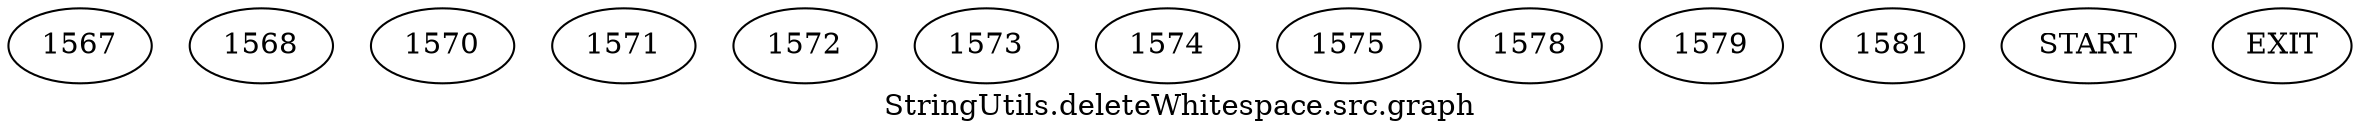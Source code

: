 /* --------------------------------------------------- */
/* Generated by Dr. Garbage Control Flow Graph Factory */
/* http://www.drgarbage.com                            */
/* Version: 4.5.0.201508311741                         */
/* Retrieved on: 2020-01-06 15:53:01.982               */
/* --------------------------------------------------- */
digraph "StringUtils.deleteWhitespace.src.graph" {
 graph [label="StringUtils.deleteWhitespace.src.graph"];
 2 [label="1567" ]
 3 [label="1568" ]
 4 [label="1570" ]
 5 [label="1571" ]
 6 [label="1572" ]
 7 [label="1573" ]
 8 [label="1574" ]
 9 [label="1575" ]
 10 [label="1578" ]
 11 [label="1579" ]
 12 [label="1581" ]
 13 [label="START" ]
 14 [label="EXIT" ]
 13  2
 2  3
 2  4
 4  5
 5  6
 6  7
 8  7
 9  7
 7  8
 8  9
 7  10
 10  11
 10  12
 3  14
 11  14
 12  14
}

